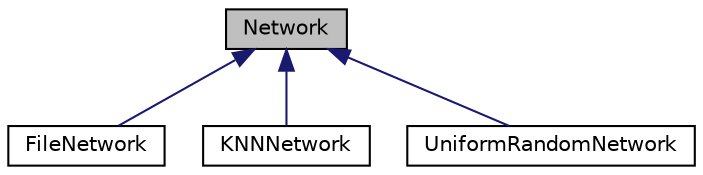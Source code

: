 digraph "Network"
{
 // LATEX_PDF_SIZE
  edge [fontname="Helvetica",fontsize="10",labelfontname="Helvetica",labelfontsize="10"];
  node [fontname="Helvetica",fontsize="10",shape=record];
  Node1 [label="Network",height=0.2,width=0.4,color="black", fillcolor="grey75", style="filled", fontcolor="black",tooltip="Network is an abstract class that supports creation of connectivity on a set of neurons and operation..."];
  Node1 -> Node2 [dir="back",color="midnightblue",fontsize="10",style="solid",fontname="Helvetica"];
  Node2 [label="FileNetwork",height=0.2,width=0.4,color="black", fillcolor="white", style="filled",URL="$class_file_network.html",tooltip="Network read in from a file with the format inferred in constructor."];
  Node1 -> Node3 [dir="back",color="midnightblue",fontsize="10",style="solid",fontname="Helvetica"];
  Node3 [label="KNNNetwork",height=0.2,width=0.4,color="black", fillcolor="white", style="filled",URL="$class_k_n_n_network.html",tooltip="Localized coupling where a neuron is connected to the k-nearest neighbors."];
  Node1 -> Node4 [dir="back",color="midnightblue",fontsize="10",style="solid",fontname="Helvetica"];
  Node4 [label="UniformRandomNetwork",height=0.2,width=0.4,color="black", fillcolor="white", style="filled",URL="$class_uniform_random_network.html",tooltip="Network where each neuron has a fixed number of downstream connections chosen uniformly randomly."];
}
